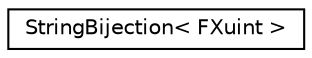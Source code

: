 digraph "Graphical Class Hierarchy"
{
  edge [fontname="Helvetica",fontsize="10",labelfontname="Helvetica",labelfontsize="10"];
  node [fontname="Helvetica",fontsize="10",shape=record];
  rankdir="LR";
  Node0 [label="StringBijection\< FXuint \>",height=0.2,width=0.4,color="black", fillcolor="white", style="filled",URL="$d5/d41/class_string_bijection.html"];
}
